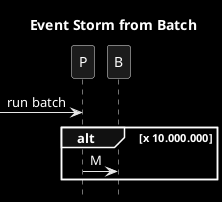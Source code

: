 @startuml
title Event Storm from Batch
hide footbox
skinparam monochrome reverse

->P:run batch
alt x 10.000.000
P->B: M
end

@enduml


